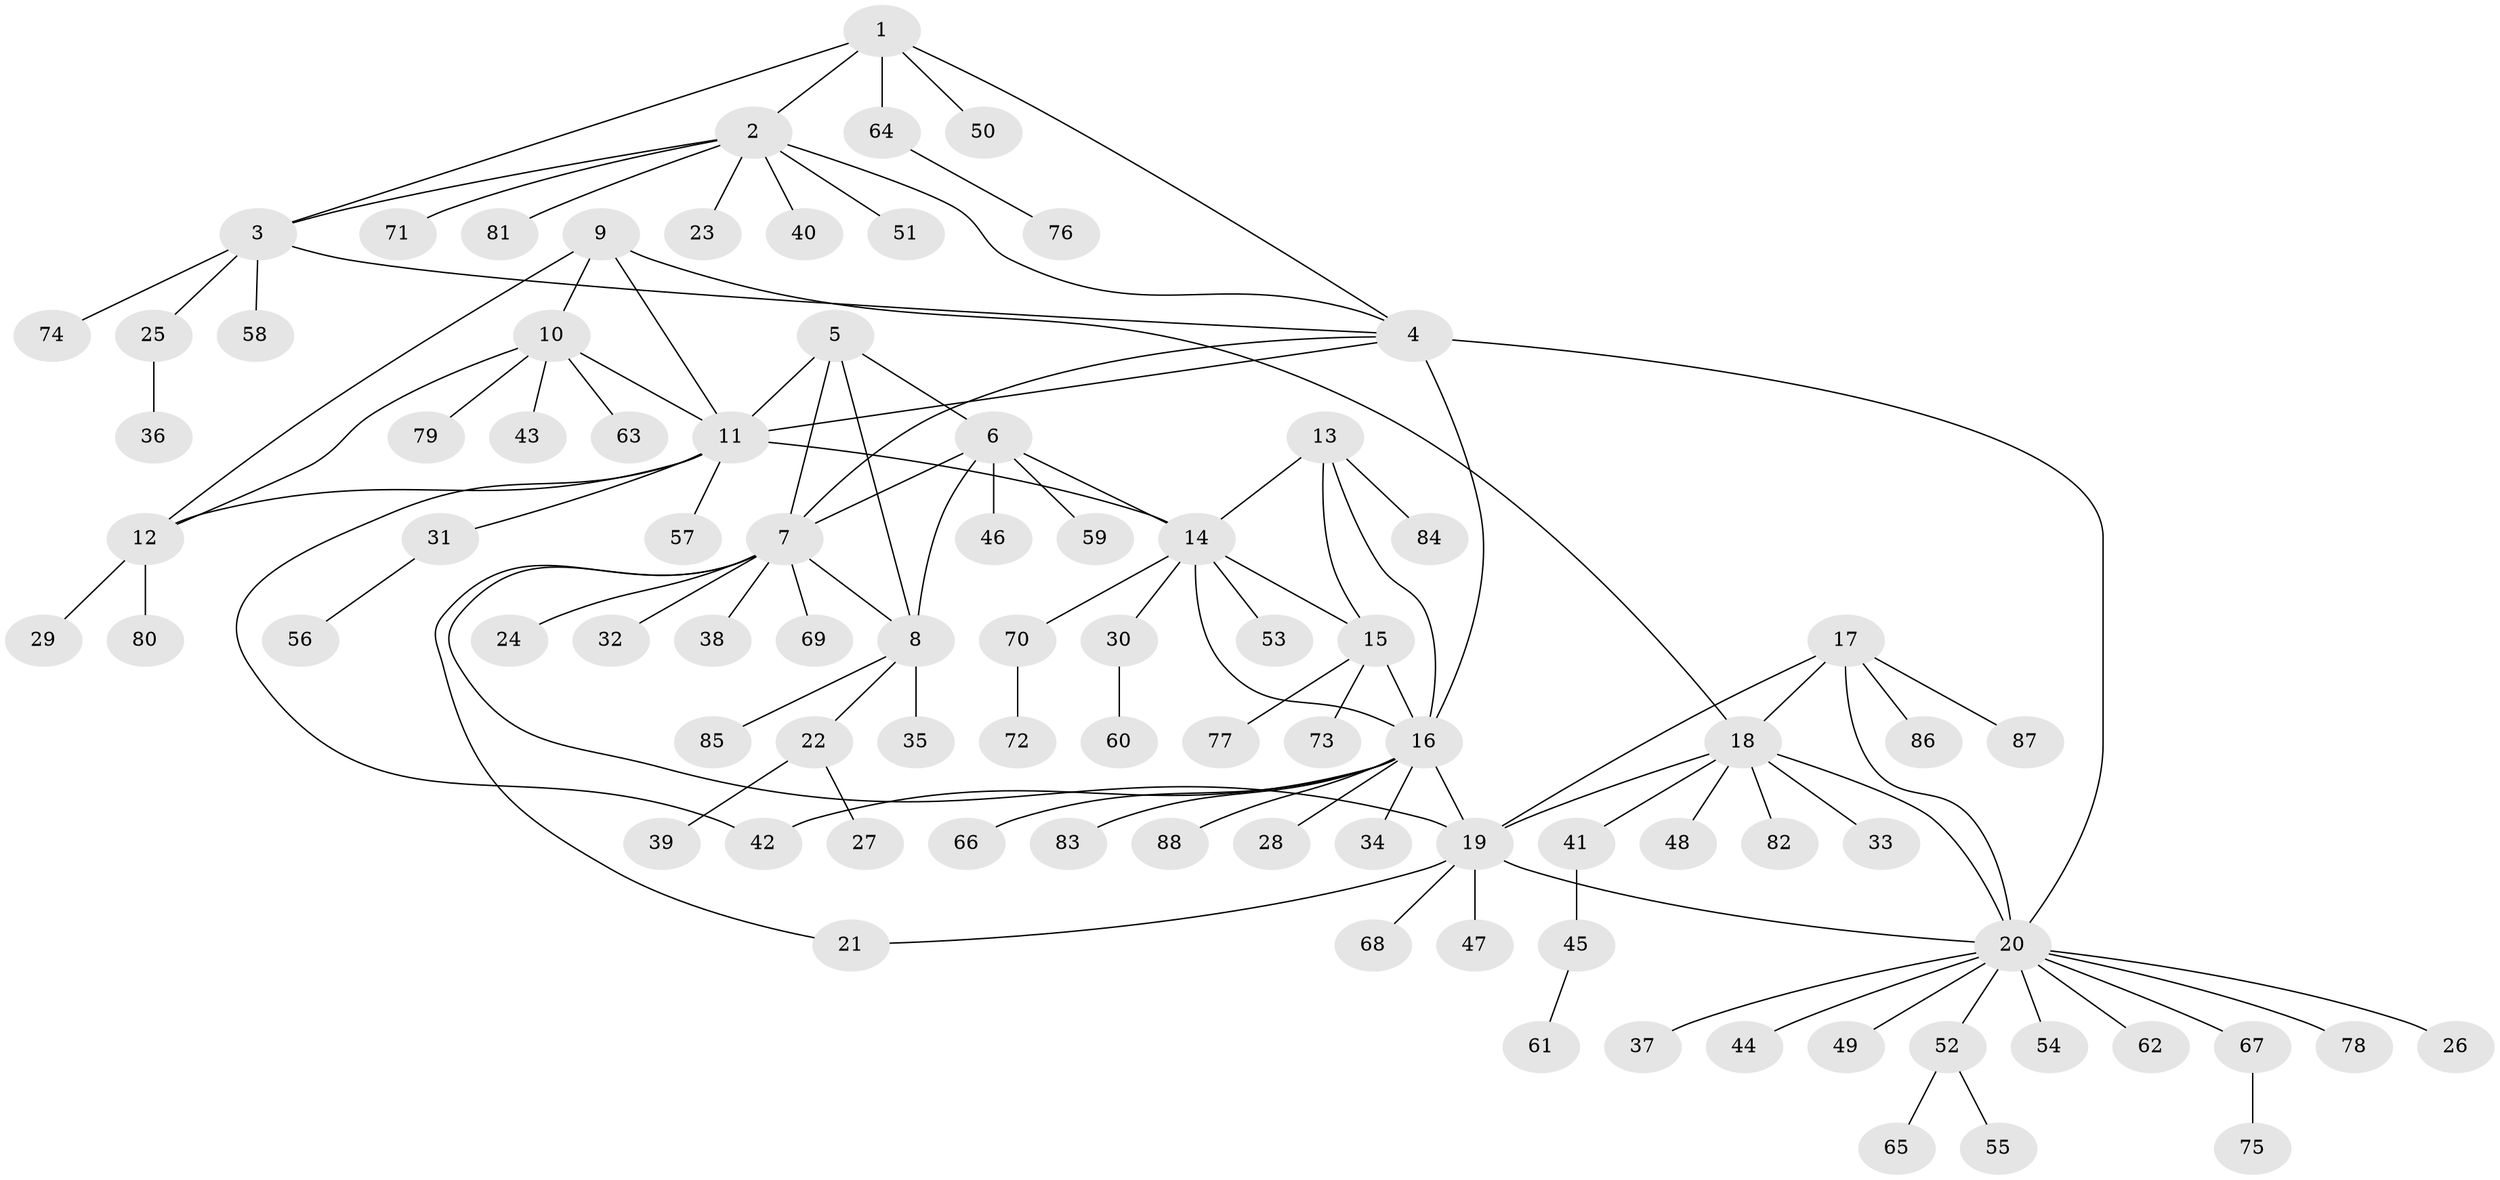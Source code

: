 // Generated by graph-tools (version 1.1) at 2025/55/03/09/25 04:55:24]
// undirected, 88 vertices, 110 edges
graph export_dot {
graph [start="1"]
  node [color=gray90,style=filled];
  1;
  2;
  3;
  4;
  5;
  6;
  7;
  8;
  9;
  10;
  11;
  12;
  13;
  14;
  15;
  16;
  17;
  18;
  19;
  20;
  21;
  22;
  23;
  24;
  25;
  26;
  27;
  28;
  29;
  30;
  31;
  32;
  33;
  34;
  35;
  36;
  37;
  38;
  39;
  40;
  41;
  42;
  43;
  44;
  45;
  46;
  47;
  48;
  49;
  50;
  51;
  52;
  53;
  54;
  55;
  56;
  57;
  58;
  59;
  60;
  61;
  62;
  63;
  64;
  65;
  66;
  67;
  68;
  69;
  70;
  71;
  72;
  73;
  74;
  75;
  76;
  77;
  78;
  79;
  80;
  81;
  82;
  83;
  84;
  85;
  86;
  87;
  88;
  1 -- 2;
  1 -- 3;
  1 -- 4;
  1 -- 50;
  1 -- 64;
  2 -- 3;
  2 -- 4;
  2 -- 23;
  2 -- 40;
  2 -- 51;
  2 -- 71;
  2 -- 81;
  3 -- 4;
  3 -- 25;
  3 -- 58;
  3 -- 74;
  4 -- 7;
  4 -- 11;
  4 -- 16;
  4 -- 20;
  5 -- 6;
  5 -- 7;
  5 -- 8;
  5 -- 11;
  6 -- 7;
  6 -- 8;
  6 -- 14;
  6 -- 46;
  6 -- 59;
  7 -- 8;
  7 -- 19;
  7 -- 21;
  7 -- 24;
  7 -- 32;
  7 -- 38;
  7 -- 69;
  8 -- 22;
  8 -- 35;
  8 -- 85;
  9 -- 10;
  9 -- 11;
  9 -- 12;
  9 -- 18;
  10 -- 11;
  10 -- 12;
  10 -- 43;
  10 -- 63;
  10 -- 79;
  11 -- 12;
  11 -- 14;
  11 -- 31;
  11 -- 42;
  11 -- 57;
  12 -- 29;
  12 -- 80;
  13 -- 14;
  13 -- 15;
  13 -- 16;
  13 -- 84;
  14 -- 15;
  14 -- 16;
  14 -- 30;
  14 -- 53;
  14 -- 70;
  15 -- 16;
  15 -- 73;
  15 -- 77;
  16 -- 19;
  16 -- 28;
  16 -- 34;
  16 -- 42;
  16 -- 66;
  16 -- 83;
  16 -- 88;
  17 -- 18;
  17 -- 19;
  17 -- 20;
  17 -- 86;
  17 -- 87;
  18 -- 19;
  18 -- 20;
  18 -- 33;
  18 -- 41;
  18 -- 48;
  18 -- 82;
  19 -- 20;
  19 -- 21;
  19 -- 47;
  19 -- 68;
  20 -- 26;
  20 -- 37;
  20 -- 44;
  20 -- 49;
  20 -- 52;
  20 -- 54;
  20 -- 62;
  20 -- 67;
  20 -- 78;
  22 -- 27;
  22 -- 39;
  25 -- 36;
  30 -- 60;
  31 -- 56;
  41 -- 45;
  45 -- 61;
  52 -- 55;
  52 -- 65;
  64 -- 76;
  67 -- 75;
  70 -- 72;
}
